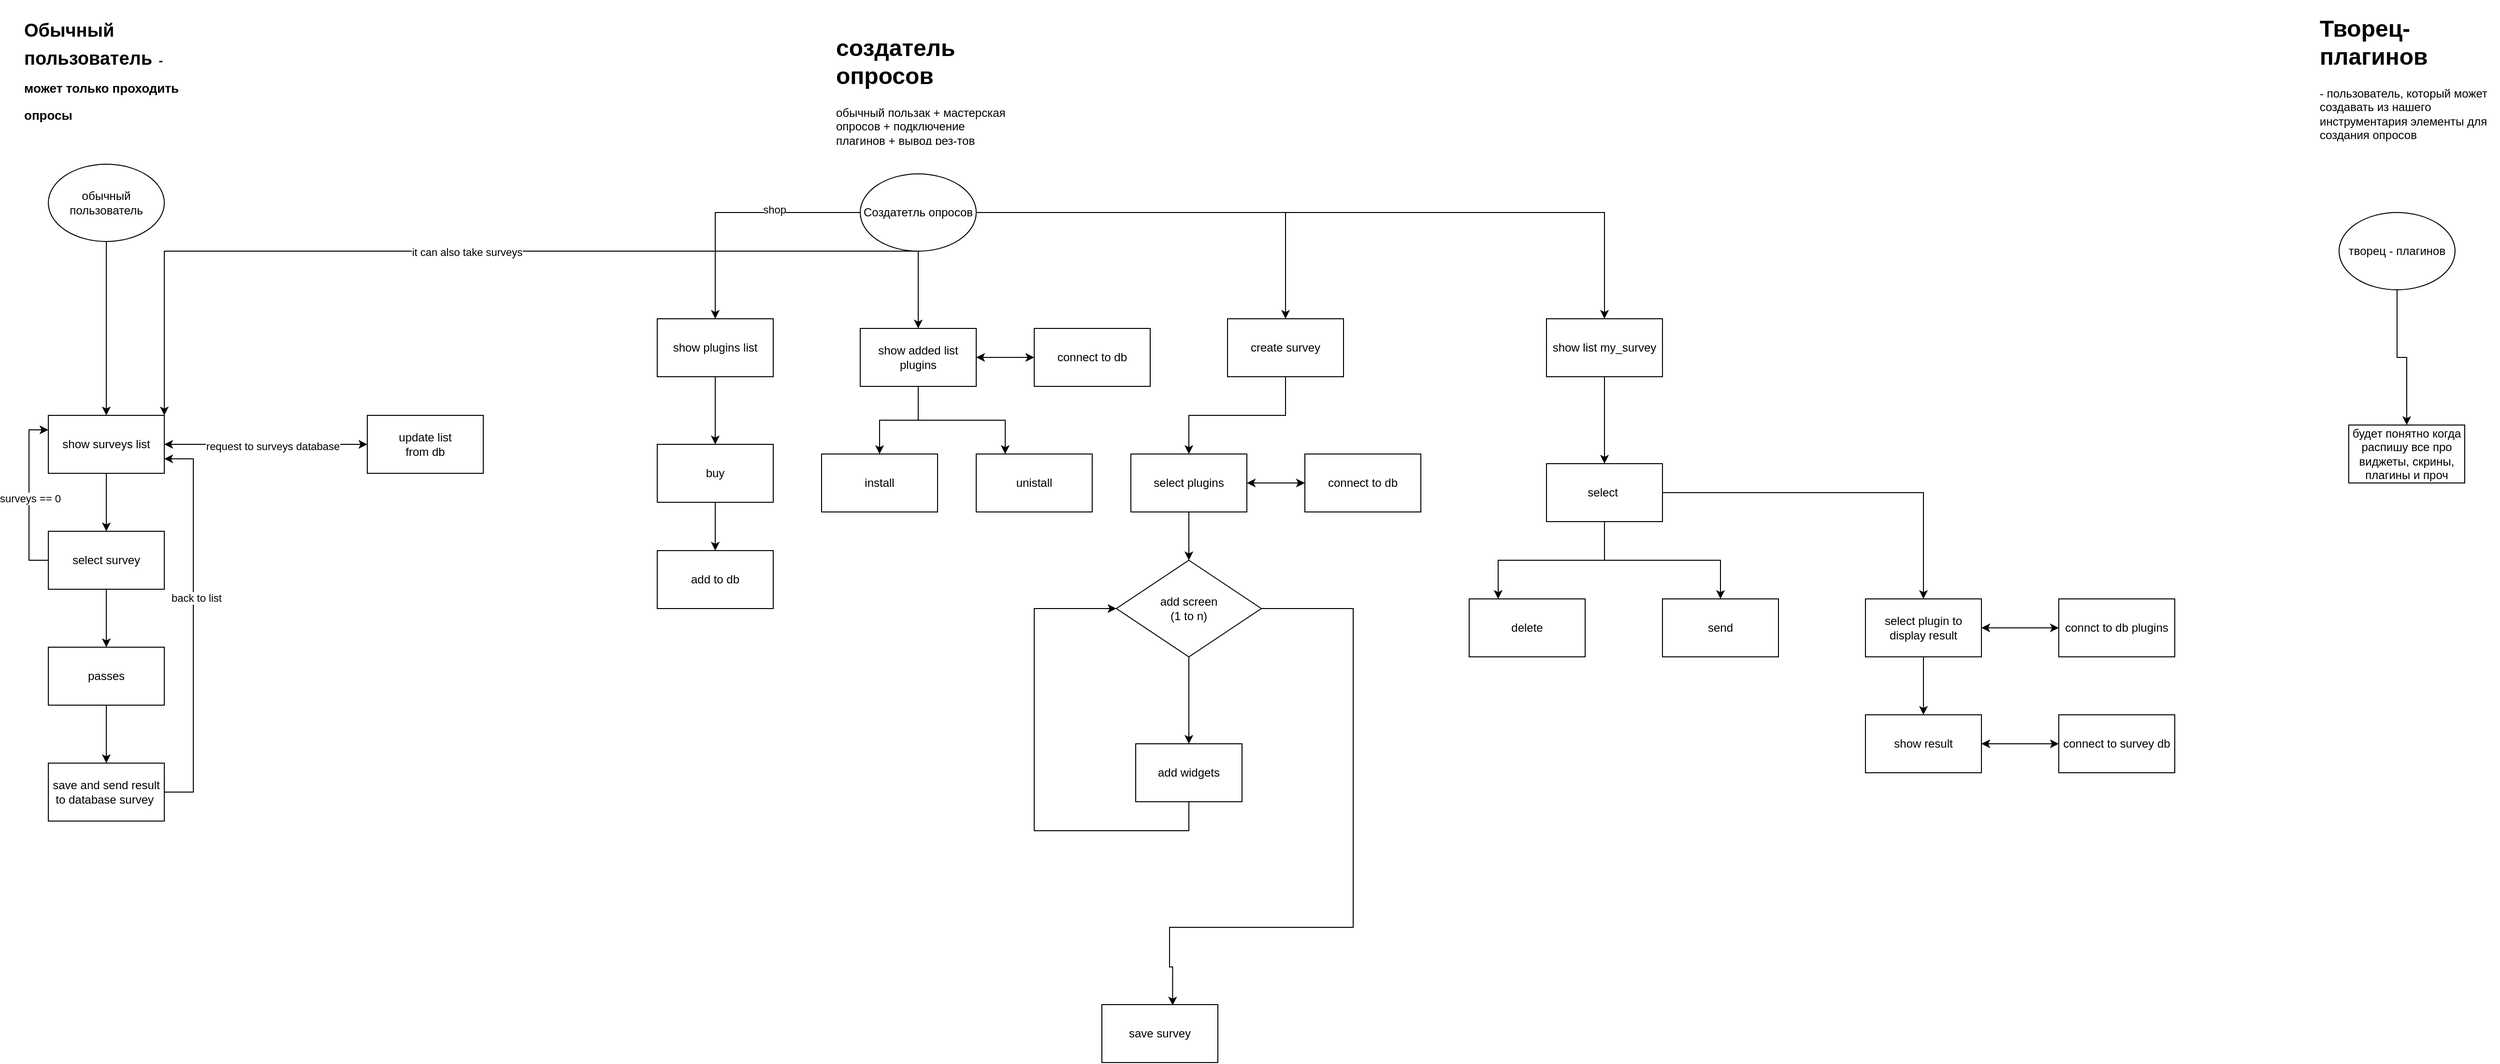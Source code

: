 <mxfile version="21.6.3" type="device">
  <diagram name="Страница 1" id="xfXd9JZsXwqQKljm9j2A">
    <mxGraphModel dx="1493" dy="1651" grid="1" gridSize="10" guides="1" tooltips="1" connect="1" arrows="1" fold="1" page="1" pageScale="1" pageWidth="827" pageHeight="1169" math="0" shadow="0">
      <root>
        <mxCell id="0" />
        <mxCell id="1" parent="0" />
        <mxCell id="Zlc96BeneEr9R1D9HueX-4" style="edgeStyle=orthogonalEdgeStyle;rounded=0;orthogonalLoop=1;jettySize=auto;html=1;" parent="1" source="Zlc96BeneEr9R1D9HueX-1" target="Zlc96BeneEr9R1D9HueX-3" edge="1">
          <mxGeometry relative="1" as="geometry" />
        </mxCell>
        <mxCell id="Zlc96BeneEr9R1D9HueX-1" value="обычный пользователь" style="ellipse;whiteSpace=wrap;html=1;" parent="1" vertex="1">
          <mxGeometry x="40" y="-120" width="120" height="80" as="geometry" />
        </mxCell>
        <mxCell id="Zlc96BeneEr9R1D9HueX-2" value="&lt;h1 style=&quot;&quot;&gt;&lt;font style=&quot;font-size: 19px;&quot;&gt;Обычный пользователь&lt;/font&gt; &lt;font style=&quot;font-size: 13px;&quot;&gt;- может только проходить опросы&lt;/font&gt;&lt;/h1&gt;" style="text;html=1;strokeColor=none;fillColor=none;spacing=5;spacingTop=-20;whiteSpace=wrap;overflow=hidden;rounded=0;" parent="1" vertex="1">
          <mxGeometry x="10" y="-280" width="190" height="120" as="geometry" />
        </mxCell>
        <mxCell id="Zlc96BeneEr9R1D9HueX-5" style="edgeStyle=orthogonalEdgeStyle;rounded=0;orthogonalLoop=1;jettySize=auto;html=1;startArrow=classic;startFill=1;" parent="1" source="Zlc96BeneEr9R1D9HueX-3" target="Zlc96BeneEr9R1D9HueX-6" edge="1">
          <mxGeometry relative="1" as="geometry">
            <mxPoint x="290" y="170" as="targetPoint" />
          </mxGeometry>
        </mxCell>
        <mxCell id="Zlc96BeneEr9R1D9HueX-7" value="request to surveys database" style="edgeLabel;html=1;align=center;verticalAlign=middle;resizable=0;points=[];" parent="Zlc96BeneEr9R1D9HueX-5" vertex="1" connectable="0">
          <mxGeometry x="0.069" y="-2" relative="1" as="geometry">
            <mxPoint as="offset" />
          </mxGeometry>
        </mxCell>
        <mxCell id="Zlc96BeneEr9R1D9HueX-14" style="edgeStyle=orthogonalEdgeStyle;rounded=0;orthogonalLoop=1;jettySize=auto;html=1;entryX=0.5;entryY=0;entryDx=0;entryDy=0;" parent="1" source="Zlc96BeneEr9R1D9HueX-3" target="Zlc96BeneEr9R1D9HueX-9" edge="1">
          <mxGeometry relative="1" as="geometry" />
        </mxCell>
        <mxCell id="Zlc96BeneEr9R1D9HueX-3" value="show surveys list" style="rounded=0;whiteSpace=wrap;html=1;" parent="1" vertex="1">
          <mxGeometry x="40" y="140" width="120" height="60" as="geometry" />
        </mxCell>
        <mxCell id="Zlc96BeneEr9R1D9HueX-6" value="update list&lt;br&gt;from db" style="rounded=0;whiteSpace=wrap;html=1;" parent="1" vertex="1">
          <mxGeometry x="370" y="140" width="120" height="60" as="geometry" />
        </mxCell>
        <mxCell id="Zlc96BeneEr9R1D9HueX-11" style="edgeStyle=orthogonalEdgeStyle;rounded=0;orthogonalLoop=1;jettySize=auto;html=1;entryX=0;entryY=0.25;entryDx=0;entryDy=0;" parent="1" source="Zlc96BeneEr9R1D9HueX-9" target="Zlc96BeneEr9R1D9HueX-3" edge="1">
          <mxGeometry relative="1" as="geometry">
            <mxPoint x="20" y="170" as="targetPoint" />
            <Array as="points">
              <mxPoint x="20" y="290" />
              <mxPoint x="20" y="155" />
            </Array>
          </mxGeometry>
        </mxCell>
        <mxCell id="Zlc96BeneEr9R1D9HueX-13" value="surveys == 0" style="edgeLabel;html=1;align=center;verticalAlign=middle;resizable=0;points=[];" parent="Zlc96BeneEr9R1D9HueX-11" vertex="1" connectable="0">
          <mxGeometry x="-0.033" y="-1" relative="1" as="geometry">
            <mxPoint as="offset" />
          </mxGeometry>
        </mxCell>
        <mxCell id="Zlc96BeneEr9R1D9HueX-15" style="edgeStyle=orthogonalEdgeStyle;rounded=0;orthogonalLoop=1;jettySize=auto;html=1;entryX=0.5;entryY=0;entryDx=0;entryDy=0;" parent="1" source="Zlc96BeneEr9R1D9HueX-9" target="Zlc96BeneEr9R1D9HueX-10" edge="1">
          <mxGeometry relative="1" as="geometry" />
        </mxCell>
        <mxCell id="Zlc96BeneEr9R1D9HueX-9" value="select survey" style="rounded=0;whiteSpace=wrap;html=1;" parent="1" vertex="1">
          <mxGeometry x="40" y="260" width="120" height="60" as="geometry" />
        </mxCell>
        <mxCell id="Zlc96BeneEr9R1D9HueX-18" style="edgeStyle=orthogonalEdgeStyle;rounded=0;orthogonalLoop=1;jettySize=auto;html=1;entryX=0.5;entryY=0;entryDx=0;entryDy=0;" parent="1" source="Zlc96BeneEr9R1D9HueX-10" target="Zlc96BeneEr9R1D9HueX-17" edge="1">
          <mxGeometry relative="1" as="geometry" />
        </mxCell>
        <mxCell id="Zlc96BeneEr9R1D9HueX-10" value="passes" style="rounded=0;whiteSpace=wrap;html=1;" parent="1" vertex="1">
          <mxGeometry x="40" y="380" width="120" height="60" as="geometry" />
        </mxCell>
        <mxCell id="Zlc96BeneEr9R1D9HueX-20" style="edgeStyle=orthogonalEdgeStyle;rounded=0;orthogonalLoop=1;jettySize=auto;html=1;entryX=1;entryY=0.75;entryDx=0;entryDy=0;" parent="1" target="Zlc96BeneEr9R1D9HueX-3" edge="1">
          <mxGeometry relative="1" as="geometry">
            <mxPoint x="220" y="200" as="targetPoint" />
            <mxPoint x="160" y="515" as="sourcePoint" />
            <Array as="points">
              <mxPoint x="160" y="530" />
              <mxPoint x="190" y="530" />
              <mxPoint x="190" y="185" />
            </Array>
          </mxGeometry>
        </mxCell>
        <mxCell id="Zlc96BeneEr9R1D9HueX-24" value="back to list" style="edgeLabel;html=1;align=center;verticalAlign=middle;resizable=0;points=[];" parent="Zlc96BeneEr9R1D9HueX-20" vertex="1" connectable="0">
          <mxGeometry x="0.171" y="-3" relative="1" as="geometry">
            <mxPoint as="offset" />
          </mxGeometry>
        </mxCell>
        <mxCell id="Zlc96BeneEr9R1D9HueX-17" value="save and send result to database survey&amp;nbsp;" style="rounded=0;whiteSpace=wrap;html=1;" parent="1" vertex="1">
          <mxGeometry x="40" y="500" width="120" height="60" as="geometry" />
        </mxCell>
        <mxCell id="Zlc96BeneEr9R1D9HueX-22" style="edgeStyle=orthogonalEdgeStyle;rounded=0;orthogonalLoop=1;jettySize=auto;html=1;entryX=1;entryY=0;entryDx=0;entryDy=0;" parent="1" source="Zlc96BeneEr9R1D9HueX-21" target="Zlc96BeneEr9R1D9HueX-3" edge="1">
          <mxGeometry relative="1" as="geometry">
            <Array as="points">
              <mxPoint x="810" y="-30" />
              <mxPoint x="160" y="-30" />
            </Array>
          </mxGeometry>
        </mxCell>
        <mxCell id="Zlc96BeneEr9R1D9HueX-23" value="it can also take surveys" style="edgeLabel;html=1;align=center;verticalAlign=middle;resizable=0;points=[];" parent="Zlc96BeneEr9R1D9HueX-22" vertex="1" connectable="0">
          <mxGeometry x="-0.018" y="1" relative="1" as="geometry">
            <mxPoint x="-1" as="offset" />
          </mxGeometry>
        </mxCell>
        <mxCell id="Zlc96BeneEr9R1D9HueX-27" style="edgeStyle=orthogonalEdgeStyle;rounded=0;orthogonalLoop=1;jettySize=auto;html=1;entryX=0.5;entryY=0;entryDx=0;entryDy=0;" parent="1" source="Zlc96BeneEr9R1D9HueX-21" target="Zlc96BeneEr9R1D9HueX-25" edge="1">
          <mxGeometry relative="1" as="geometry" />
        </mxCell>
        <mxCell id="Zlc96BeneEr9R1D9HueX-30" value="shop" style="edgeLabel;html=1;align=center;verticalAlign=middle;resizable=0;points=[];" parent="Zlc96BeneEr9R1D9HueX-27" vertex="1" connectable="0">
          <mxGeometry x="-0.322" y="-3" relative="1" as="geometry">
            <mxPoint x="-1" as="offset" />
          </mxGeometry>
        </mxCell>
        <mxCell id="Zlc96BeneEr9R1D9HueX-36" style="edgeStyle=orthogonalEdgeStyle;rounded=0;orthogonalLoop=1;jettySize=auto;html=1;entryX=0.5;entryY=0;entryDx=0;entryDy=0;" parent="1" source="Zlc96BeneEr9R1D9HueX-21" target="Zlc96BeneEr9R1D9HueX-33" edge="1">
          <mxGeometry relative="1" as="geometry" />
        </mxCell>
        <mxCell id="Zlc96BeneEr9R1D9HueX-41" style="edgeStyle=orthogonalEdgeStyle;rounded=0;orthogonalLoop=1;jettySize=auto;html=1;entryX=0.5;entryY=0;entryDx=0;entryDy=0;" parent="1" source="Zlc96BeneEr9R1D9HueX-21" target="Zlc96BeneEr9R1D9HueX-40" edge="1">
          <mxGeometry relative="1" as="geometry" />
        </mxCell>
        <mxCell id="Zlc96BeneEr9R1D9HueX-64" style="edgeStyle=orthogonalEdgeStyle;rounded=0;orthogonalLoop=1;jettySize=auto;html=1;entryX=0.5;entryY=0;entryDx=0;entryDy=0;" parent="1" source="Zlc96BeneEr9R1D9HueX-21" target="Zlc96BeneEr9R1D9HueX-63" edge="1">
          <mxGeometry relative="1" as="geometry" />
        </mxCell>
        <mxCell id="Zlc96BeneEr9R1D9HueX-21" value="Создатетль опросов" style="ellipse;whiteSpace=wrap;html=1;" parent="1" vertex="1">
          <mxGeometry x="880" y="-110" width="120" height="80" as="geometry" />
        </mxCell>
        <mxCell id="Zlc96BeneEr9R1D9HueX-31" style="edgeStyle=orthogonalEdgeStyle;rounded=0;orthogonalLoop=1;jettySize=auto;html=1;" parent="1" source="Zlc96BeneEr9R1D9HueX-25" target="Zlc96BeneEr9R1D9HueX-28" edge="1">
          <mxGeometry relative="1" as="geometry" />
        </mxCell>
        <mxCell id="Zlc96BeneEr9R1D9HueX-25" value="show plugins list" style="rounded=0;whiteSpace=wrap;html=1;" parent="1" vertex="1">
          <mxGeometry x="670" y="40" width="120" height="60" as="geometry" />
        </mxCell>
        <mxCell id="Zlc96BeneEr9R1D9HueX-32" style="edgeStyle=orthogonalEdgeStyle;rounded=0;orthogonalLoop=1;jettySize=auto;html=1;" parent="1" source="Zlc96BeneEr9R1D9HueX-28" target="Zlc96BeneEr9R1D9HueX-54" edge="1">
          <mxGeometry relative="1" as="geometry">
            <mxPoint x="730" y="310" as="targetPoint" />
          </mxGeometry>
        </mxCell>
        <mxCell id="Zlc96BeneEr9R1D9HueX-28" value="buy" style="rounded=0;whiteSpace=wrap;html=1;" parent="1" vertex="1">
          <mxGeometry x="670" y="170" width="120" height="60" as="geometry" />
        </mxCell>
        <mxCell id="Zlc96BeneEr9R1D9HueX-34" style="edgeStyle=orthogonalEdgeStyle;rounded=0;orthogonalLoop=1;jettySize=auto;html=1;" parent="1" source="Zlc96BeneEr9R1D9HueX-33" target="Zlc96BeneEr9R1D9HueX-35" edge="1">
          <mxGeometry relative="1" as="geometry">
            <mxPoint x="960" y="160" as="targetPoint" />
          </mxGeometry>
        </mxCell>
        <mxCell id="_6pGRXxnUFgYPnxhOIFC-3" style="edgeStyle=orthogonalEdgeStyle;rounded=0;orthogonalLoop=1;jettySize=auto;html=1;entryX=0.25;entryY=0;entryDx=0;entryDy=0;" parent="1" source="Zlc96BeneEr9R1D9HueX-33" target="_6pGRXxnUFgYPnxhOIFC-1" edge="1">
          <mxGeometry relative="1" as="geometry" />
        </mxCell>
        <mxCell id="_6pGRXxnUFgYPnxhOIFC-4" style="edgeStyle=orthogonalEdgeStyle;rounded=0;orthogonalLoop=1;jettySize=auto;html=1;startArrow=classic;startFill=1;" parent="1" source="Zlc96BeneEr9R1D9HueX-33" target="_6pGRXxnUFgYPnxhOIFC-2" edge="1">
          <mxGeometry relative="1" as="geometry" />
        </mxCell>
        <mxCell id="Zlc96BeneEr9R1D9HueX-33" value="show added list plugins" style="rounded=0;whiteSpace=wrap;html=1;" parent="1" vertex="1">
          <mxGeometry x="880" y="50" width="120" height="60" as="geometry" />
        </mxCell>
        <mxCell id="Zlc96BeneEr9R1D9HueX-35" value="install" style="rounded=0;whiteSpace=wrap;html=1;" parent="1" vertex="1">
          <mxGeometry x="840" y="180" width="120" height="60" as="geometry" />
        </mxCell>
        <mxCell id="Zlc96BeneEr9R1D9HueX-42" style="edgeStyle=orthogonalEdgeStyle;rounded=0;orthogonalLoop=1;jettySize=auto;html=1;" parent="1" source="Zlc96BeneEr9R1D9HueX-40" target="Zlc96BeneEr9R1D9HueX-43" edge="1">
          <mxGeometry relative="1" as="geometry">
            <mxPoint x="1220" y="170" as="targetPoint" />
          </mxGeometry>
        </mxCell>
        <mxCell id="Zlc96BeneEr9R1D9HueX-40" value="create survey" style="rounded=0;whiteSpace=wrap;html=1;" parent="1" vertex="1">
          <mxGeometry x="1260" y="40" width="120" height="60" as="geometry" />
        </mxCell>
        <mxCell id="Zlc96BeneEr9R1D9HueX-47" style="edgeStyle=orthogonalEdgeStyle;rounded=0;orthogonalLoop=1;jettySize=auto;html=1;exitX=0.5;exitY=1;exitDx=0;exitDy=0;entryX=0.5;entryY=0;entryDx=0;entryDy=0;" parent="1" source="Zlc96BeneEr9R1D9HueX-43" target="Zlc96BeneEr9R1D9HueX-46" edge="1">
          <mxGeometry relative="1" as="geometry" />
        </mxCell>
        <mxCell id="Zlc96BeneEr9R1D9HueX-76" style="edgeStyle=orthogonalEdgeStyle;rounded=0;orthogonalLoop=1;jettySize=auto;html=1;exitX=1;exitY=0.5;exitDx=0;exitDy=0;entryX=0;entryY=0.5;entryDx=0;entryDy=0;startArrow=classic;startFill=1;" parent="1" source="Zlc96BeneEr9R1D9HueX-43" target="Zlc96BeneEr9R1D9HueX-75" edge="1">
          <mxGeometry relative="1" as="geometry" />
        </mxCell>
        <mxCell id="Zlc96BeneEr9R1D9HueX-43" value="select plugins" style="rounded=0;whiteSpace=wrap;html=1;" parent="1" vertex="1">
          <mxGeometry x="1160" y="180" width="120" height="60" as="geometry" />
        </mxCell>
        <mxCell id="Zlc96BeneEr9R1D9HueX-49" style="edgeStyle=orthogonalEdgeStyle;rounded=0;orthogonalLoop=1;jettySize=auto;html=1;exitX=0.5;exitY=1;exitDx=0;exitDy=0;entryX=0.5;entryY=0;entryDx=0;entryDy=0;" parent="1" source="Zlc96BeneEr9R1D9HueX-46" target="Zlc96BeneEr9R1D9HueX-48" edge="1">
          <mxGeometry relative="1" as="geometry" />
        </mxCell>
        <mxCell id="Zlc96BeneEr9R1D9HueX-60" style="edgeStyle=orthogonalEdgeStyle;rounded=0;orthogonalLoop=1;jettySize=auto;html=1;entryX=0.61;entryY=0.014;entryDx=0;entryDy=0;entryPerimeter=0;" parent="1" source="Zlc96BeneEr9R1D9HueX-46" target="Zlc96BeneEr9R1D9HueX-59" edge="1">
          <mxGeometry relative="1" as="geometry">
            <Array as="points">
              <mxPoint x="1390" y="340" />
              <mxPoint x="1390" y="670" />
              <mxPoint x="1200" y="670" />
              <mxPoint x="1200" y="711" />
            </Array>
          </mxGeometry>
        </mxCell>
        <mxCell id="Zlc96BeneEr9R1D9HueX-46" value="add screen&lt;br&gt;(1 to n)" style="rhombus;whiteSpace=wrap;html=1;" parent="1" vertex="1">
          <mxGeometry x="1145" y="290" width="150" height="100" as="geometry" />
        </mxCell>
        <mxCell id="Zlc96BeneEr9R1D9HueX-62" style="edgeStyle=orthogonalEdgeStyle;rounded=0;orthogonalLoop=1;jettySize=auto;html=1;entryX=0;entryY=0.5;entryDx=0;entryDy=0;" parent="1" source="Zlc96BeneEr9R1D9HueX-48" target="Zlc96BeneEr9R1D9HueX-46" edge="1">
          <mxGeometry relative="1" as="geometry">
            <Array as="points">
              <mxPoint x="1060" y="570" />
              <mxPoint x="1060" y="340" />
            </Array>
          </mxGeometry>
        </mxCell>
        <mxCell id="Zlc96BeneEr9R1D9HueX-48" value="add widgets" style="rounded=0;whiteSpace=wrap;html=1;" parent="1" vertex="1">
          <mxGeometry x="1165" y="480" width="110" height="60" as="geometry" />
        </mxCell>
        <mxCell id="Zlc96BeneEr9R1D9HueX-54" value="add to db" style="rounded=0;whiteSpace=wrap;html=1;" parent="1" vertex="1">
          <mxGeometry x="670" y="280" width="120" height="60" as="geometry" />
        </mxCell>
        <mxCell id="Zlc96BeneEr9R1D9HueX-59" value="save survey" style="rounded=0;whiteSpace=wrap;html=1;" parent="1" vertex="1">
          <mxGeometry x="1130" y="750" width="120" height="60" as="geometry" />
        </mxCell>
        <mxCell id="Zlc96BeneEr9R1D9HueX-70" style="edgeStyle=orthogonalEdgeStyle;rounded=0;orthogonalLoop=1;jettySize=auto;html=1;entryX=0.5;entryY=0;entryDx=0;entryDy=0;" parent="1" source="Zlc96BeneEr9R1D9HueX-63" target="Zlc96BeneEr9R1D9HueX-65" edge="1">
          <mxGeometry relative="1" as="geometry" />
        </mxCell>
        <mxCell id="Zlc96BeneEr9R1D9HueX-63" value="show list my_survey" style="rounded=0;whiteSpace=wrap;html=1;" parent="1" vertex="1">
          <mxGeometry x="1590" y="40" width="120" height="60" as="geometry" />
        </mxCell>
        <mxCell id="Zlc96BeneEr9R1D9HueX-68" style="edgeStyle=orthogonalEdgeStyle;rounded=0;orthogonalLoop=1;jettySize=auto;html=1;entryX=0.25;entryY=0;entryDx=0;entryDy=0;" parent="1" source="Zlc96BeneEr9R1D9HueX-65" target="Zlc96BeneEr9R1D9HueX-66" edge="1">
          <mxGeometry relative="1" as="geometry" />
        </mxCell>
        <mxCell id="Zlc96BeneEr9R1D9HueX-69" style="edgeStyle=orthogonalEdgeStyle;rounded=0;orthogonalLoop=1;jettySize=auto;html=1;entryX=0.5;entryY=0;entryDx=0;entryDy=0;" parent="1" source="Zlc96BeneEr9R1D9HueX-65" target="Zlc96BeneEr9R1D9HueX-67" edge="1">
          <mxGeometry relative="1" as="geometry" />
        </mxCell>
        <mxCell id="Zlc96BeneEr9R1D9HueX-74" style="edgeStyle=orthogonalEdgeStyle;rounded=0;orthogonalLoop=1;jettySize=auto;html=1;" parent="1" source="Zlc96BeneEr9R1D9HueX-65" target="Zlc96BeneEr9R1D9HueX-73" edge="1">
          <mxGeometry relative="1" as="geometry">
            <mxPoint x="1830" y="220" as="targetPoint" />
          </mxGeometry>
        </mxCell>
        <mxCell id="Zlc96BeneEr9R1D9HueX-65" value="select&amp;nbsp;" style="rounded=0;whiteSpace=wrap;html=1;" parent="1" vertex="1">
          <mxGeometry x="1590" y="190" width="120" height="60" as="geometry" />
        </mxCell>
        <mxCell id="Zlc96BeneEr9R1D9HueX-66" value="delete" style="rounded=0;whiteSpace=wrap;html=1;" parent="1" vertex="1">
          <mxGeometry x="1510" y="330" width="120" height="60" as="geometry" />
        </mxCell>
        <mxCell id="Zlc96BeneEr9R1D9HueX-67" value="send" style="rounded=0;whiteSpace=wrap;html=1;" parent="1" vertex="1">
          <mxGeometry x="1710" y="330" width="120" height="60" as="geometry" />
        </mxCell>
        <mxCell id="Zlc96BeneEr9R1D9HueX-79" style="edgeStyle=orthogonalEdgeStyle;rounded=0;orthogonalLoop=1;jettySize=auto;html=1;entryX=0;entryY=0.5;entryDx=0;entryDy=0;startArrow=classic;startFill=1;" parent="1" source="Zlc96BeneEr9R1D9HueX-73" target="Zlc96BeneEr9R1D9HueX-77" edge="1">
          <mxGeometry relative="1" as="geometry">
            <mxPoint x="2090" y="360" as="targetPoint" />
          </mxGeometry>
        </mxCell>
        <mxCell id="Zlc96BeneEr9R1D9HueX-81" style="edgeStyle=orthogonalEdgeStyle;rounded=0;orthogonalLoop=1;jettySize=auto;html=1;exitX=0.5;exitY=1;exitDx=0;exitDy=0;entryX=0.5;entryY=0;entryDx=0;entryDy=0;" parent="1" source="Zlc96BeneEr9R1D9HueX-73" target="Zlc96BeneEr9R1D9HueX-80" edge="1">
          <mxGeometry relative="1" as="geometry" />
        </mxCell>
        <mxCell id="Zlc96BeneEr9R1D9HueX-73" value="select plugin to display result" style="rounded=0;whiteSpace=wrap;html=1;" parent="1" vertex="1">
          <mxGeometry x="1920" y="330" width="120" height="60" as="geometry" />
        </mxCell>
        <mxCell id="Zlc96BeneEr9R1D9HueX-75" value="connect to db" style="rounded=0;whiteSpace=wrap;html=1;" parent="1" vertex="1">
          <mxGeometry x="1340" y="180" width="120" height="60" as="geometry" />
        </mxCell>
        <mxCell id="Zlc96BeneEr9R1D9HueX-77" value="connct to db plugins" style="rounded=0;whiteSpace=wrap;html=1;" parent="1" vertex="1">
          <mxGeometry x="2120" y="330" width="120" height="60" as="geometry" />
        </mxCell>
        <mxCell id="Zlc96BeneEr9R1D9HueX-83" style="edgeStyle=orthogonalEdgeStyle;rounded=0;orthogonalLoop=1;jettySize=auto;html=1;startArrow=classic;startFill=1;" parent="1" source="Zlc96BeneEr9R1D9HueX-80" target="Zlc96BeneEr9R1D9HueX-82" edge="1">
          <mxGeometry relative="1" as="geometry" />
        </mxCell>
        <mxCell id="Zlc96BeneEr9R1D9HueX-80" value="show result" style="rounded=0;whiteSpace=wrap;html=1;" parent="1" vertex="1">
          <mxGeometry x="1920" y="450" width="120" height="60" as="geometry" />
        </mxCell>
        <mxCell id="Zlc96BeneEr9R1D9HueX-82" value="connect to survey db" style="rounded=0;whiteSpace=wrap;html=1;" parent="1" vertex="1">
          <mxGeometry x="2120" y="450" width="120" height="60" as="geometry" />
        </mxCell>
        <mxCell id="Zlc96BeneEr9R1D9HueX-84" value="&lt;h1&gt;создатель опросов&lt;/h1&gt;&lt;p&gt;обычный пользак + мастерская опросов + подключение плагинов + вывод рез-тов прохождения&lt;/p&gt;" style="text;html=1;strokeColor=none;fillColor=none;spacing=5;spacingTop=-20;whiteSpace=wrap;overflow=hidden;rounded=0;" parent="1" vertex="1">
          <mxGeometry x="850" y="-260" width="190" height="120" as="geometry" />
        </mxCell>
        <mxCell id="_6pGRXxnUFgYPnxhOIFC-1" value="unistall" style="rounded=0;whiteSpace=wrap;html=1;" parent="1" vertex="1">
          <mxGeometry x="1000" y="180" width="120" height="60" as="geometry" />
        </mxCell>
        <mxCell id="_6pGRXxnUFgYPnxhOIFC-2" value="connect to db" style="rounded=0;whiteSpace=wrap;html=1;" parent="1" vertex="1">
          <mxGeometry x="1060" y="50" width="120" height="60" as="geometry" />
        </mxCell>
        <mxCell id="_6pGRXxnUFgYPnxhOIFC-8" style="edgeStyle=orthogonalEdgeStyle;rounded=0;orthogonalLoop=1;jettySize=auto;html=1;" parent="1" source="_6pGRXxnUFgYPnxhOIFC-5" target="_6pGRXxnUFgYPnxhOIFC-7" edge="1">
          <mxGeometry relative="1" as="geometry" />
        </mxCell>
        <mxCell id="_6pGRXxnUFgYPnxhOIFC-5" value="творец - плагинов" style="ellipse;whiteSpace=wrap;html=1;" parent="1" vertex="1">
          <mxGeometry x="2410" y="-70" width="120" height="80" as="geometry" />
        </mxCell>
        <mxCell id="_6pGRXxnUFgYPnxhOIFC-7" value="будет понятно когда распишу все про виджеты, скрины, плагины и проч" style="rounded=0;whiteSpace=wrap;html=1;" parent="1" vertex="1">
          <mxGeometry x="2420" y="150" width="120" height="60" as="geometry" />
        </mxCell>
        <mxCell id="_6pGRXxnUFgYPnxhOIFC-9" value="&lt;h1&gt;Творец-плагинов&lt;/h1&gt;&lt;p&gt;- пользователь, который может создавать из нашего инструментария элементы для создания опросов&lt;/p&gt;" style="text;html=1;strokeColor=none;fillColor=none;spacing=5;spacingTop=-20;whiteSpace=wrap;overflow=hidden;rounded=0;" parent="1" vertex="1">
          <mxGeometry x="2385" y="-280" width="190" height="140" as="geometry" />
        </mxCell>
      </root>
    </mxGraphModel>
  </diagram>
</mxfile>
